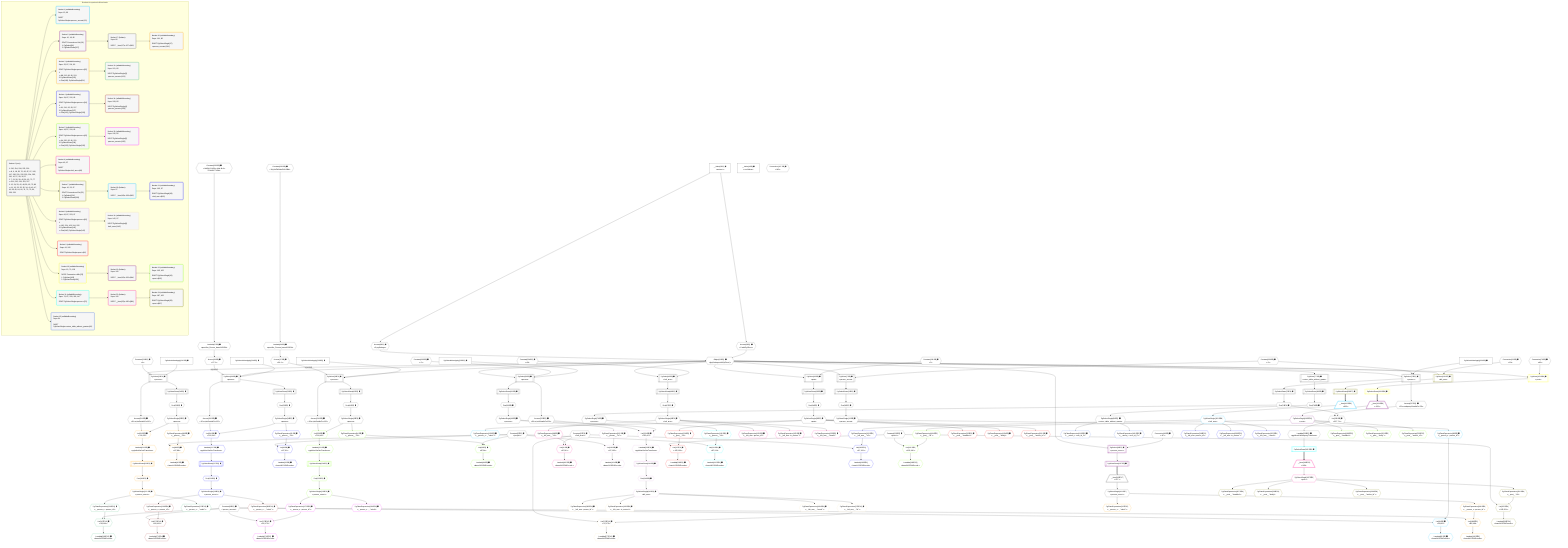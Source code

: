 %%{init: {'themeVariables': { 'fontSize': '12px'}}}%%
graph TD
    classDef path fill:#eee,stroke:#000,color:#000
    classDef plan fill:#fff,stroke-width:1px,color:#000
    classDef itemplan fill:#fff,stroke-width:2px,color:#000
    classDef unbatchedplan fill:#dff,stroke-width:1px,color:#000
    classDef sideeffectplan fill:#fcc,stroke-width:2px,color:#000
    classDef bucket fill:#f6f6f6,color:#000,stroke-width:2px,text-align:left

    subgraph "Buckets for queries/v4/rbac.basic"
    Bucket0("Bucket 0 (root)<br /><br />1: 210, 214, 218, 222, 226<br />ᐳ: 8, 9, 18, 53, 70, 82, 87, 97, 105, 147, 230, 231, 232, 233, 234, 235, 236, 10, 27, 28, 36, 37<br />2: 7, 21, 30, 39, 45, 56, 62, 72, 77<br />ᐳ: 211, 215, 219, 223, 227<br />3: 12, 24, 33, 42, 48, 59, 65, 75, 80<br />ᐳ: 11, 13, 23, 25, 32, 34, 41, 43, 47, 49, 58, 60, 64, 66, 74, 76, 79, 81, 228, 229"):::bucket
    Bucket1("Bucket 1 (nullableBoundary)<br />Deps: 13, 82<br /><br />ROOT PgSelectSingleᐸperson_secretᐳ[13]"):::bucket
    Bucket2("Bucket 2 (nullableBoundary)<br />Deps: 10, 18, 82<br /><br />ROOT Connectionᐸ16ᐳ[18]<br />1: PgSelect[86]<br />2: PgSelectRows[157]"):::bucket
    Bucket3("Bucket 3 (nullableBoundary)<br />Deps: 25, 87, 211, 82<br /><br />ROOT PgSelectSingleᐸpersonᐳ[25]<br />1: <br />ᐳ: 88, 212, 89, 90, 213<br />2: PgSelectRows[120]<br />ᐳ: First[119], PgSelectSingle[121]"):::bucket
    Bucket4("Bucket 4 (nullableBoundary)<br />Deps: 34, 87, 215, 82<br /><br />ROOT PgSelectSingleᐸpersonᐳ[34]<br />1: <br />ᐳ: 91, 216, 92, 93, 217<br />2: PgSelectRows[127]<br />ᐳ: First[126], PgSelectSingle[128]"):::bucket
    Bucket5("Bucket 5 (nullableBoundary)<br />Deps: 43, 87, 219, 82<br /><br />ROOT PgSelectSingleᐸpersonᐳ[43]<br />1: <br />ᐳ: 94, 220, 95, 96, 221<br />2: PgSelectRows[134]<br />ᐳ: First[133], PgSelectSingle[135]"):::bucket
    Bucket6("Bucket 6 (nullableBoundary)<br />Deps: 49, 97<br /><br />ROOT PgSelectSingleᐸleft_armᐳ[49]"):::bucket
    Bucket7("Bucket 7 (nullableBoundary)<br />Deps: 10, 53, 97<br /><br />ROOT Connectionᐸ51ᐳ[53]<br />1: PgSelect[101]<br />2: PgSelectRows[158]"):::bucket
    Bucket8("Bucket 8 (nullableBoundary)<br />Deps: 60, 87, 223, 97<br /><br />ROOT PgSelectSingleᐸpersonᐳ[60]<br />1: <br />ᐳ: 102, 224, 103, 104, 225<br />2: PgSelectRows[141]<br />ᐳ: First[140], PgSelectSingle[142]"):::bucket
    Bucket9("Bucket 9 (nullableBoundary)<br />Deps: 66, 105<br /><br />ROOT PgSelectSingleᐸpostᐳ[66]"):::bucket
    Bucket10("Bucket 10 (nullableBoundary)<br />Deps: 10, 70, 105<br /><br />ROOT Connectionᐸ68ᐳ[70]<br />1: PgSelect[109]<br />2: PgSelectRows[159]"):::bucket
    Bucket11("Bucket 11 (nullableBoundary)<br />Deps: 76, 87, 229, 105, 147<br /><br />ROOT PgSelectSingleᐸpersonᐳ[76]"):::bucket
    Bucket12("Bucket 12 (nullableBoundary)<br />Deps: 81<br /><br />ROOT PgSelectSingleᐸreturn_table_without_grantsᐳ[81]"):::bucket
    Bucket13("Bucket 13 (nullableBoundary)<br />Deps: 121, 82<br /><br />ROOT PgSelectSingle{3}ᐸperson_secretᐳ[121]"):::bucket
    Bucket14("Bucket 14 (nullableBoundary)<br />Deps: 128, 82<br /><br />ROOT PgSelectSingle{4}ᐸperson_secretᐳ[128]"):::bucket
    Bucket15("Bucket 15 (nullableBoundary)<br />Deps: 135, 82<br /><br />ROOT PgSelectSingle{5}ᐸperson_secretᐳ[135]"):::bucket
    Bucket16("Bucket 16 (nullableBoundary)<br />Deps: 142, 97<br /><br />ROOT PgSelectSingle{8}ᐸleft_armᐳ[142]"):::bucket
    Bucket17("Bucket 17 (listItem)<br />Deps: 82<br /><br />ROOT __Item{17}ᐸ157ᐳ[160]"):::bucket
    Bucket18("Bucket 18 (listItem)<br />Deps: 97<br /><br />ROOT __Item{18}ᐸ158ᐳ[162]"):::bucket
    Bucket19("Bucket 19 (listItem)<br />Deps: 105<br /><br />ROOT __Item{19}ᐸ159ᐳ[164]"):::bucket
    Bucket20("Bucket 20 (nullableBoundary)<br />Deps: 161, 82<br /><br />ROOT PgSelectSingle{17}ᐸperson_secretᐳ[161]"):::bucket
    Bucket21("Bucket 21 (nullableBoundary)<br />Deps: 163, 97<br /><br />ROOT PgSelectSingle{18}ᐸleft_armᐳ[163]"):::bucket
    Bucket22("Bucket 22 (nullableBoundary)<br />Deps: 165, 105<br /><br />ROOT PgSelectSingle{19}ᐸpostᐳ[165]"):::bucket
    Bucket23("Bucket 23 (listItem)<br />Deps: 105<br /><br />ROOT __Item{23}ᐸ185ᐳ[186]"):::bucket
    Bucket24("Bucket 24 (nullableBoundary)<br />Deps: 187, 105<br /><br />ROOT PgSelectSingle{23}ᐸpostᐳ[187]"):::bucket
    end
    Bucket0 --> Bucket1 & Bucket2 & Bucket3 & Bucket4 & Bucket5 & Bucket6 & Bucket7 & Bucket8 & Bucket9 & Bucket10 & Bucket11 & Bucket12
    Bucket2 --> Bucket17
    Bucket3 --> Bucket13
    Bucket4 --> Bucket14
    Bucket5 --> Bucket15
    Bucket7 --> Bucket18
    Bucket8 --> Bucket16
    Bucket10 --> Bucket19
    Bucket11 --> Bucket23
    Bucket17 --> Bucket20
    Bucket18 --> Bucket21
    Bucket19 --> Bucket22
    Bucket23 --> Bucket24

    %% plan dependencies
    PgSelect21[["PgSelect[21∈0] ➊<br />ᐸpersonᐳ"]]:::plan
    Object10{{"Object[10∈0] ➊<br />ᐸ{pgSettings,withPgClient}ᐳ"}}:::plan
    Constant231{{"Constant[231∈0] ➊<br />ᐸ1ᐳ"}}:::plan
    PgSelectInlineApply210["PgSelectInlineApply[210∈0] ➊"]:::plan
    Object10 & Constant231 & PgSelectInlineApply210 --> PgSelect21
    PgSelect30[["PgSelect[30∈0] ➊<br />ᐸpersonᐳ"]]:::plan
    Access28{{"Access[28∈0] ➊<br />ᐸ27.1ᐳ"}}:::plan
    PgSelectInlineApply214["PgSelectInlineApply[214∈0] ➊"]:::plan
    Access28 -->|rejectNull| PgSelect30
    Object10 & PgSelectInlineApply214 --> PgSelect30
    PgSelect39[["PgSelect[39∈0] ➊<br />ᐸpersonᐳ"]]:::plan
    Access37{{"Access[37∈0] ➊<br />ᐸ36.1ᐳ"}}:::plan
    PgSelectInlineApply218["PgSelectInlineApply[218∈0] ➊"]:::plan
    Access37 -->|rejectNull| PgSelect39
    Object10 & PgSelectInlineApply218 --> PgSelect39
    PgSelect56[["PgSelect[56∈0] ➊<br />ᐸpersonᐳ"]]:::plan
    Constant235{{"Constant[235∈0] ➊<br />ᐸ2ᐳ"}}:::plan
    PgSelectInlineApply222["PgSelectInlineApply[222∈0] ➊"]:::plan
    Object10 & Constant235 & PgSelectInlineApply222 --> PgSelect56
    PgSelect72[["PgSelect[72∈0] ➊<br />ᐸpersonᐳ"]]:::plan
    Constant230{{"Constant[230∈0] ➊<br />ᐸ3ᐳ"}}:::plan
    PgSelectInlineApply226["PgSelectInlineApply[226∈0] ➊"]:::plan
    Object10 & Constant230 & PgSelectInlineApply226 --> PgSelect72
    PgSelect7[["PgSelect[7∈0] ➊<br />ᐸperson_secretᐳ"]]:::plan
    Object10 & Constant230 --> PgSelect7
    Access8{{"Access[8∈0] ➊<br />ᐸ2.pgSettingsᐳ"}}:::plan
    Access9{{"Access[9∈0] ➊<br />ᐸ2.withPgClientᐳ"}}:::plan
    Access8 & Access9 --> Object10
    PgSelect45[["PgSelect[45∈0] ➊<br />ᐸleft_armᐳ"]]:::plan
    Constant234{{"Constant[234∈0] ➊<br />ᐸ42ᐳ"}}:::plan
    Object10 & Constant234 --> PgSelect45
    PgSelect62[["PgSelect[62∈0] ➊<br />ᐸpostᐳ"]]:::plan
    Constant236{{"Constant[236∈0] ➊<br />ᐸ7ᐳ"}}:::plan
    Object10 & Constant236 --> PgSelect62
    List228{{"List[228∈0] ➊<br />ᐸ227,74ᐳ"}}:::plan
    Access227{{"Access[227∈0] ➊<br />ᐸ72.m.subqueryDetailsFor178ᐳ"}}:::plan
    First74{{"First[74∈0] ➊"}}:::plan
    Access227 & First74 --> List228
    __Value2["__Value[2∈0] ➊<br />ᐸcontextᐳ"]:::plan
    __Value2 --> Access8
    __Value2 --> Access9
    First11{{"First[11∈0] ➊"}}:::plan
    PgSelectRows12[["PgSelectRows[12∈0] ➊"]]:::plan
    PgSelectRows12 --> First11
    PgSelect7 --> PgSelectRows12
    PgSelectSingle13{{"PgSelectSingle[13∈0] ➊<br />ᐸperson_secretᐳ"}}:::plan
    First11 --> PgSelectSingle13
    First23{{"First[23∈0] ➊"}}:::plan
    PgSelectRows24[["PgSelectRows[24∈0] ➊"]]:::plan
    PgSelectRows24 --> First23
    PgSelect21 --> PgSelectRows24
    PgSelectSingle25{{"PgSelectSingle[25∈0] ➊<br />ᐸpersonᐳ"}}:::plan
    First23 --> PgSelectSingle25
    Lambda27{{"Lambda[27∈0] ➊<br />ᐸspecifier_Person_base64JSONᐳ"}}:::plan
    Constant232{{"Constant[232∈0] ➊<br />ᐸ'fa4f3e13-456c-4a9e-8c1e-37a6e3177d0b'ᐳ"}}:::plan
    Constant232 --> Lambda27
    Lambda27 --> Access28
    First32{{"First[32∈0] ➊"}}:::plan
    PgSelectRows33[["PgSelectRows[33∈0] ➊"]]:::plan
    PgSelectRows33 --> First32
    PgSelect30 --> PgSelectRows33
    PgSelectSingle34{{"PgSelectSingle[34∈0] ➊<br />ᐸpersonᐳ"}}:::plan
    First32 --> PgSelectSingle34
    Lambda36{{"Lambda[36∈0] ➊<br />ᐸspecifier_Person_base64JSONᐳ"}}:::plan
    Constant233{{"Constant[233∈0] ➊<br />ᐸ'WyJwZW9wbGUiLDBd'ᐳ"}}:::plan
    Constant233 --> Lambda36
    Lambda36 --> Access37
    First41{{"First[41∈0] ➊"}}:::plan
    PgSelectRows42[["PgSelectRows[42∈0] ➊"]]:::plan
    PgSelectRows42 --> First41
    PgSelect39 --> PgSelectRows42
    PgSelectSingle43{{"PgSelectSingle[43∈0] ➊<br />ᐸpersonᐳ"}}:::plan
    First41 --> PgSelectSingle43
    First47{{"First[47∈0] ➊"}}:::plan
    PgSelectRows48[["PgSelectRows[48∈0] ➊"]]:::plan
    PgSelectRows48 --> First47
    PgSelect45 --> PgSelectRows48
    PgSelectSingle49{{"PgSelectSingle[49∈0] ➊<br />ᐸleft_armᐳ"}}:::plan
    First47 --> PgSelectSingle49
    First58{{"First[58∈0] ➊"}}:::plan
    PgSelectRows59[["PgSelectRows[59∈0] ➊"]]:::plan
    PgSelectRows59 --> First58
    PgSelect56 --> PgSelectRows59
    PgSelectSingle60{{"PgSelectSingle[60∈0] ➊<br />ᐸpersonᐳ"}}:::plan
    First58 --> PgSelectSingle60
    First64{{"First[64∈0] ➊"}}:::plan
    PgSelectRows65[["PgSelectRows[65∈0] ➊"]]:::plan
    PgSelectRows65 --> First64
    PgSelect62 --> PgSelectRows65
    PgSelectSingle66{{"PgSelectSingle[66∈0] ➊<br />ᐸpostᐳ"}}:::plan
    First64 --> PgSelectSingle66
    PgSelectRows75[["PgSelectRows[75∈0] ➊"]]:::plan
    PgSelectRows75 --> First74
    PgSelect72 --> PgSelectRows75
    PgSelectSingle76{{"PgSelectSingle[76∈0] ➊<br />ᐸpersonᐳ"}}:::plan
    First74 --> PgSelectSingle76
    PgSelect77[["PgSelect[77∈0] ➊<br />ᐸreturn_table_without_grantsᐳ"]]:::plan
    Object10 --> PgSelect77
    First79{{"First[79∈0] ➊"}}:::plan
    PgSelectRows80[["PgSelectRows[80∈0] ➊"]]:::plan
    PgSelectRows80 --> First79
    PgSelect77 --> PgSelectRows80
    PgSelectSingle81{{"PgSelectSingle[81∈0] ➊<br />ᐸreturn_table_without_grantsᐳ"}}:::plan
    First79 --> PgSelectSingle81
    Access211{{"Access[211∈0] ➊<br />ᐸ21.m.joinDetailsFor115ᐳ"}}:::plan
    PgSelect21 --> Access211
    Access215{{"Access[215∈0] ➊<br />ᐸ30.m.joinDetailsFor122ᐳ"}}:::plan
    PgSelect30 --> Access215
    Access219{{"Access[219∈0] ➊<br />ᐸ39.m.joinDetailsFor129ᐳ"}}:::plan
    PgSelect39 --> Access219
    Access223{{"Access[223∈0] ➊<br />ᐸ56.m.joinDetailsFor136ᐳ"}}:::plan
    PgSelect56 --> Access223
    PgSelect72 --> Access227
    Lambda229{{"Lambda[229∈0] ➊<br />ᐸpgInlineViaSubqueryTransformᐳ"}}:::plan
    List228 --> Lambda229
    __Value4["__Value[4∈0] ➊<br />ᐸrootValueᐳ"]:::plan
    Connection18{{"Connection[18∈0] ➊<br />ᐸ16ᐳ"}}:::plan
    Connection53{{"Connection[53∈0] ➊<br />ᐸ51ᐳ"}}:::plan
    Connection70{{"Connection[70∈0] ➊<br />ᐸ68ᐳ"}}:::plan
    Constant82{{"Constant[82∈0] ➊<br />ᐸ'person_secrets'ᐳ"}}:::plan
    Constant87{{"Constant[87∈0] ➊<br />ᐸ'people'ᐳ"}}:::plan
    Constant97{{"Constant[97∈0] ➊<br />ᐸ'left_arms'ᐳ"}}:::plan
    Constant105{{"Constant[105∈0] ➊<br />ᐸ'posts'ᐳ"}}:::plan
    Connection147{{"Connection[147∈0] ➊<br />ᐸ143ᐳ"}}:::plan
    List84{{"List[84∈1] ➊<br />ᐸ82,83ᐳ"}}:::plan
    PgClassExpression83{{"PgClassExpression[83∈1] ➊<br />ᐸ__person_s...person_id”ᐳ"}}:::plan
    Constant82 & PgClassExpression83 --> List84
    PgSelectSingle13 --> PgClassExpression83
    Lambda85{{"Lambda[85∈1] ➊<br />ᐸbase64JSONEncodeᐳ"}}:::plan
    List84 --> Lambda85
    PgClassExpression150{{"PgClassExpression[150∈1] ➊<br />ᐸ__person_s..._.”sekrit”ᐳ"}}:::plan
    PgSelectSingle13 --> PgClassExpression150
    PgSelect86[["PgSelect[86∈2] ➊<br />ᐸperson_secretᐳ"]]:::plan
    Object10 & Connection18 --> PgSelect86
    PgSelectRows157[["PgSelectRows[157∈2] ➊"]]:::plan
    PgSelect86 --> PgSelectRows157
    List89{{"List[89∈3] ➊<br />ᐸ87,88ᐳ"}}:::plan
    PgClassExpression88{{"PgClassExpression[88∈3] ➊<br />ᐸ__person__.”id”ᐳ"}}:::plan
    Constant87 & PgClassExpression88 --> List89
    List212{{"List[212∈3] ➊<br />ᐸ211,25ᐳ"}}:::plan
    Access211 & PgSelectSingle25 --> List212
    PgSelectSingle25 --> PgClassExpression88
    Lambda90{{"Lambda[90∈3] ➊<br />ᐸbase64JSONEncodeᐳ"}}:::plan
    List89 --> Lambda90
    First119{{"First[119∈3] ➊"}}:::plan
    PgSelectRows120[["PgSelectRows[120∈3] ➊"]]:::plan
    PgSelectRows120 --> First119
    Lambda213{{"Lambda[213∈3] ➊<br />ᐸpgInlineViaJoinTransformᐳ"}}:::plan
    Lambda213 --> PgSelectRows120
    PgSelectSingle121{{"PgSelectSingle[121∈3] ➊<br />ᐸperson_secretᐳ"}}:::plan
    First119 --> PgSelectSingle121
    List212 --> Lambda213
    List92{{"List[92∈4] ➊<br />ᐸ87,91ᐳ"}}:::plan
    PgClassExpression91{{"PgClassExpression[91∈4] ➊<br />ᐸ__person__.”id”ᐳ"}}:::plan
    Constant87 & PgClassExpression91 --> List92
    List216{{"List[216∈4] ➊<br />ᐸ215,34ᐳ"}}:::plan
    Access215 & PgSelectSingle34 --> List216
    PgSelectSingle34 --> PgClassExpression91
    Lambda93{{"Lambda[93∈4] ➊<br />ᐸbase64JSONEncodeᐳ"}}:::plan
    List92 --> Lambda93
    First126{{"First[126∈4] ➊"}}:::plan
    PgSelectRows127[["PgSelectRows[127∈4] ➊"]]:::plan
    PgSelectRows127 --> First126
    Lambda217{{"Lambda[217∈4] ➊<br />ᐸpgInlineViaJoinTransformᐳ"}}:::plan
    Lambda217 --> PgSelectRows127
    PgSelectSingle128{{"PgSelectSingle[128∈4] ➊<br />ᐸperson_secretᐳ"}}:::plan
    First126 --> PgSelectSingle128
    List216 --> Lambda217
    List95{{"List[95∈5] ➊<br />ᐸ87,94ᐳ"}}:::plan
    PgClassExpression94{{"PgClassExpression[94∈5] ➊<br />ᐸ__person__.”id”ᐳ"}}:::plan
    Constant87 & PgClassExpression94 --> List95
    List220{{"List[220∈5] ➊<br />ᐸ219,43ᐳ"}}:::plan
    Access219 & PgSelectSingle43 --> List220
    PgSelectSingle43 --> PgClassExpression94
    Lambda96{{"Lambda[96∈5] ➊<br />ᐸbase64JSONEncodeᐳ"}}:::plan
    List95 --> Lambda96
    First133{{"First[133∈5] ➊"}}:::plan
    PgSelectRows134[["PgSelectRows[134∈5] ➊"]]:::plan
    PgSelectRows134 --> First133
    Lambda221{{"Lambda[221∈5] ➊<br />ᐸpgInlineViaJoinTransformᐳ"}}:::plan
    Lambda221 --> PgSelectRows134
    PgSelectSingle135{{"PgSelectSingle[135∈5] ➊<br />ᐸperson_secretᐳ"}}:::plan
    First133 --> PgSelectSingle135
    List220 --> Lambda221
    List99{{"List[99∈6] ➊<br />ᐸ97,98ᐳ"}}:::plan
    PgClassExpression98{{"PgClassExpression[98∈6] ➊<br />ᐸ__left_arm__.”id”ᐳ"}}:::plan
    Constant97 & PgClassExpression98 --> List99
    PgSelectSingle49 --> PgClassExpression98
    Lambda100{{"Lambda[100∈6] ➊<br />ᐸbase64JSONEncodeᐳ"}}:::plan
    List99 --> Lambda100
    PgClassExpression151{{"PgClassExpression[151∈6] ➊<br />ᐸ__left_arm...person_id”ᐳ"}}:::plan
    PgSelectSingle49 --> PgClassExpression151
    PgClassExpression153{{"PgClassExpression[153∈6] ➊<br />ᐸ__left_arm...in_metres”ᐳ"}}:::plan
    PgSelectSingle49 --> PgClassExpression153
    PgClassExpression155{{"PgClassExpression[155∈6] ➊<br />ᐸ__left_arm__.”mood”ᐳ"}}:::plan
    PgSelectSingle49 --> PgClassExpression155
    PgSelect101[["PgSelect[101∈7] ➊<br />ᐸleft_armᐳ"]]:::plan
    Object10 & Connection53 --> PgSelect101
    PgSelectRows158[["PgSelectRows[158∈7] ➊"]]:::plan
    PgSelect101 --> PgSelectRows158
    List103{{"List[103∈8] ➊<br />ᐸ87,102ᐳ"}}:::plan
    PgClassExpression102{{"PgClassExpression[102∈8] ➊<br />ᐸ__person__.”id”ᐳ"}}:::plan
    Constant87 & PgClassExpression102 --> List103
    List224{{"List[224∈8] ➊<br />ᐸ223,60ᐳ"}}:::plan
    Access223 & PgSelectSingle60 --> List224
    PgSelectSingle60 --> PgClassExpression102
    Lambda104{{"Lambda[104∈8] ➊<br />ᐸbase64JSONEncodeᐳ"}}:::plan
    List103 --> Lambda104
    First140{{"First[140∈8] ➊"}}:::plan
    PgSelectRows141[["PgSelectRows[141∈8] ➊"]]:::plan
    PgSelectRows141 --> First140
    Lambda225{{"Lambda[225∈8] ➊<br />ᐸpgInlineViaJoinTransformᐳ"}}:::plan
    Lambda225 --> PgSelectRows141
    PgSelectSingle142{{"PgSelectSingle[142∈8] ➊<br />ᐸleft_armᐳ"}}:::plan
    First140 --> PgSelectSingle142
    List224 --> Lambda225
    List107{{"List[107∈9] ➊<br />ᐸ105,106ᐳ"}}:::plan
    PgClassExpression106{{"PgClassExpression[106∈9] ➊<br />ᐸ__post__.”id”ᐳ"}}:::plan
    Constant105 & PgClassExpression106 --> List107
    PgSelectSingle66 --> PgClassExpression106
    Lambda108{{"Lambda[108∈9] ➊<br />ᐸbase64JSONEncodeᐳ"}}:::plan
    List107 --> Lambda108
    PgClassExpression152{{"PgClassExpression[152∈9] ➊<br />ᐸ__post__.”headline”ᐳ"}}:::plan
    PgSelectSingle66 --> PgClassExpression152
    PgClassExpression154{{"PgClassExpression[154∈9] ➊<br />ᐸ__post__.”body”ᐳ"}}:::plan
    PgSelectSingle66 --> PgClassExpression154
    PgClassExpression156{{"PgClassExpression[156∈9] ➊<br />ᐸ__post__.”author_id”ᐳ"}}:::plan
    PgSelectSingle66 --> PgClassExpression156
    PgSelect109[["PgSelect[109∈10] ➊<br />ᐸpostᐳ"]]:::plan
    Object10 & Connection70 --> PgSelect109
    PgSelectRows159[["PgSelectRows[159∈10] ➊"]]:::plan
    PgSelect109 --> PgSelectRows159
    List111{{"List[111∈11] ➊<br />ᐸ87,110ᐳ"}}:::plan
    PgClassExpression110{{"PgClassExpression[110∈11] ➊<br />ᐸ__person__.”id”ᐳ"}}:::plan
    Constant87 & PgClassExpression110 --> List111
    PgSelectSingle76 --> PgClassExpression110
    Lambda112{{"Lambda[112∈11] ➊<br />ᐸbase64JSONEncodeᐳ"}}:::plan
    List111 --> Lambda112
    PgSelectRows185[["PgSelectRows[185∈11] ➊"]]:::plan
    Lambda229 --> PgSelectRows185
    PgClassExpression113{{"PgClassExpression[113∈12] ➊<br />ᐸ__return_t...rson_id_1”ᐳ"}}:::plan
    PgSelectSingle81 --> PgClassExpression113
    PgClassExpression149{{"PgClassExpression[149∈12] ➊<br />ᐸ__return_t...rson_id_2”ᐳ"}}:::plan
    PgSelectSingle81 --> PgClassExpression149
    List167{{"List[167∈13] ➊<br />ᐸ82,166ᐳ"}}:::plan
    PgClassExpression166{{"PgClassExpression[166∈13] ➊<br />ᐸ__person_s...person_id”ᐳ"}}:::plan
    Constant82 & PgClassExpression166 --> List167
    PgSelectSingle121 --> PgClassExpression166
    Lambda168{{"Lambda[168∈13] ➊<br />ᐸbase64JSONEncodeᐳ"}}:::plan
    List167 --> Lambda168
    PgClassExpression179{{"PgClassExpression[179∈13] ➊<br />ᐸ__person_s..._.”sekrit”ᐳ"}}:::plan
    PgSelectSingle121 --> PgClassExpression179
    List170{{"List[170∈14] ➊<br />ᐸ82,169ᐳ"}}:::plan
    PgClassExpression169{{"PgClassExpression[169∈14] ➊<br />ᐸ__person_s...person_id”ᐳ"}}:::plan
    Constant82 & PgClassExpression169 --> List170
    PgSelectSingle128 --> PgClassExpression169
    Lambda171{{"Lambda[171∈14] ➊<br />ᐸbase64JSONEncodeᐳ"}}:::plan
    List170 --> Lambda171
    PgClassExpression180{{"PgClassExpression[180∈14] ➊<br />ᐸ__person_s..._.”sekrit”ᐳ"}}:::plan
    PgSelectSingle128 --> PgClassExpression180
    List173{{"List[173∈15] ➊<br />ᐸ82,172ᐳ"}}:::plan
    PgClassExpression172{{"PgClassExpression[172∈15] ➊<br />ᐸ__person_s...person_id”ᐳ"}}:::plan
    Constant82 & PgClassExpression172 --> List173
    PgSelectSingle135 --> PgClassExpression172
    Lambda174{{"Lambda[174∈15] ➊<br />ᐸbase64JSONEncodeᐳ"}}:::plan
    List173 --> Lambda174
    PgClassExpression181{{"PgClassExpression[181∈15] ➊<br />ᐸ__person_s..._.”sekrit”ᐳ"}}:::plan
    PgSelectSingle135 --> PgClassExpression181
    List176{{"List[176∈16] ➊<br />ᐸ97,175ᐳ"}}:::plan
    PgClassExpression175{{"PgClassExpression[175∈16] ➊<br />ᐸ__left_arm__.”id”ᐳ"}}:::plan
    Constant97 & PgClassExpression175 --> List176
    PgSelectSingle142 --> PgClassExpression175
    Lambda177{{"Lambda[177∈16] ➊<br />ᐸbase64JSONEncodeᐳ"}}:::plan
    List176 --> Lambda177
    PgClassExpression182{{"PgClassExpression[182∈16] ➊<br />ᐸ__left_arm...person_id”ᐳ"}}:::plan
    PgSelectSingle142 --> PgClassExpression182
    PgClassExpression183{{"PgClassExpression[183∈16] ➊<br />ᐸ__left_arm...in_metres”ᐳ"}}:::plan
    PgSelectSingle142 --> PgClassExpression183
    PgClassExpression184{{"PgClassExpression[184∈16] ➊<br />ᐸ__left_arm__.”mood”ᐳ"}}:::plan
    PgSelectSingle142 --> PgClassExpression184
    __Item160[/"__Item[160∈17]<br />ᐸ157ᐳ"\]:::itemplan
    PgSelectRows157 ==> __Item160
    PgSelectSingle161{{"PgSelectSingle[161∈17]<br />ᐸperson_secretᐳ"}}:::plan
    __Item160 --> PgSelectSingle161
    __Item162[/"__Item[162∈18]<br />ᐸ158ᐳ"\]:::itemplan
    PgSelectRows158 ==> __Item162
    PgSelectSingle163{{"PgSelectSingle[163∈18]<br />ᐸleft_armᐳ"}}:::plan
    __Item162 --> PgSelectSingle163
    __Item164[/"__Item[164∈19]<br />ᐸ159ᐳ"\]:::itemplan
    PgSelectRows159 ==> __Item164
    PgSelectSingle165{{"PgSelectSingle[165∈19]<br />ᐸpostᐳ"}}:::plan
    __Item164 --> PgSelectSingle165
    List189{{"List[189∈20]<br />ᐸ82,188ᐳ"}}:::plan
    PgClassExpression188{{"PgClassExpression[188∈20]<br />ᐸ__person_s...person_id”ᐳ"}}:::plan
    Constant82 & PgClassExpression188 --> List189
    PgSelectSingle161 --> PgClassExpression188
    Lambda190{{"Lambda[190∈20]<br />ᐸbase64JSONEncodeᐳ"}}:::plan
    List189 --> Lambda190
    PgClassExpression197{{"PgClassExpression[197∈20]<br />ᐸ__person_s..._.”sekrit”ᐳ"}}:::plan
    PgSelectSingle161 --> PgClassExpression197
    List192{{"List[192∈21]<br />ᐸ97,191ᐳ"}}:::plan
    PgClassExpression191{{"PgClassExpression[191∈21]<br />ᐸ__left_arm__.”id”ᐳ"}}:::plan
    Constant97 & PgClassExpression191 --> List192
    PgSelectSingle163 --> PgClassExpression191
    Lambda193{{"Lambda[193∈21]<br />ᐸbase64JSONEncodeᐳ"}}:::plan
    List192 --> Lambda193
    PgClassExpression198{{"PgClassExpression[198∈21]<br />ᐸ__left_arm...person_id”ᐳ"}}:::plan
    PgSelectSingle163 --> PgClassExpression198
    PgClassExpression200{{"PgClassExpression[200∈21]<br />ᐸ__left_arm...in_metres”ᐳ"}}:::plan
    PgSelectSingle163 --> PgClassExpression200
    PgClassExpression202{{"PgClassExpression[202∈21]<br />ᐸ__left_arm__.”mood”ᐳ"}}:::plan
    PgSelectSingle163 --> PgClassExpression202
    List195{{"List[195∈22]<br />ᐸ105,194ᐳ"}}:::plan
    PgClassExpression194{{"PgClassExpression[194∈22]<br />ᐸ__post__.”id”ᐳ"}}:::plan
    Constant105 & PgClassExpression194 --> List195
    PgSelectSingle165 --> PgClassExpression194
    Lambda196{{"Lambda[196∈22]<br />ᐸbase64JSONEncodeᐳ"}}:::plan
    List195 --> Lambda196
    PgClassExpression199{{"PgClassExpression[199∈22]<br />ᐸ__post__.”headline”ᐳ"}}:::plan
    PgSelectSingle165 --> PgClassExpression199
    PgClassExpression201{{"PgClassExpression[201∈22]<br />ᐸ__post__.”body”ᐳ"}}:::plan
    PgSelectSingle165 --> PgClassExpression201
    PgClassExpression203{{"PgClassExpression[203∈22]<br />ᐸ__post__.”author_id”ᐳ"}}:::plan
    PgSelectSingle165 --> PgClassExpression203
    __Item186[/"__Item[186∈23]<br />ᐸ185ᐳ"\]:::itemplan
    PgSelectRows185 ==> __Item186
    PgSelectSingle187{{"PgSelectSingle[187∈23]<br />ᐸpostᐳ"}}:::plan
    __Item186 --> PgSelectSingle187
    List205{{"List[205∈24]<br />ᐸ105,204ᐳ"}}:::plan
    PgClassExpression204{{"PgClassExpression[204∈24]<br />ᐸ__post__.”id”ᐳ"}}:::plan
    Constant105 & PgClassExpression204 --> List205
    PgSelectSingle187 --> PgClassExpression204
    Lambda206{{"Lambda[206∈24]<br />ᐸbase64JSONEncodeᐳ"}}:::plan
    List205 --> Lambda206
    PgClassExpression207{{"PgClassExpression[207∈24]<br />ᐸ__post__.”headline”ᐳ"}}:::plan
    PgSelectSingle187 --> PgClassExpression207
    PgClassExpression208{{"PgClassExpression[208∈24]<br />ᐸ__post__.”body”ᐳ"}}:::plan
    PgSelectSingle187 --> PgClassExpression208
    PgClassExpression209{{"PgClassExpression[209∈24]<br />ᐸ__post__.”author_id”ᐳ"}}:::plan
    PgSelectSingle187 --> PgClassExpression209

    %% define steps
    classDef bucket0 stroke:#696969
    class Bucket0,__Value2,__Value4,PgSelect7,Access8,Access9,Object10,First11,PgSelectRows12,PgSelectSingle13,Connection18,PgSelect21,First23,PgSelectRows24,PgSelectSingle25,Lambda27,Access28,PgSelect30,First32,PgSelectRows33,PgSelectSingle34,Lambda36,Access37,PgSelect39,First41,PgSelectRows42,PgSelectSingle43,PgSelect45,First47,PgSelectRows48,PgSelectSingle49,Connection53,PgSelect56,First58,PgSelectRows59,PgSelectSingle60,PgSelect62,First64,PgSelectRows65,PgSelectSingle66,Connection70,PgSelect72,First74,PgSelectRows75,PgSelectSingle76,PgSelect77,First79,PgSelectRows80,PgSelectSingle81,Constant82,Constant87,Constant97,Constant105,Connection147,PgSelectInlineApply210,Access211,PgSelectInlineApply214,Access215,PgSelectInlineApply218,Access219,PgSelectInlineApply222,Access223,PgSelectInlineApply226,Access227,List228,Lambda229,Constant230,Constant231,Constant232,Constant233,Constant234,Constant235,Constant236 bucket0
    classDef bucket1 stroke:#00bfff
    class Bucket1,PgClassExpression83,List84,Lambda85,PgClassExpression150 bucket1
    classDef bucket2 stroke:#7f007f
    class Bucket2,PgSelect86,PgSelectRows157 bucket2
    classDef bucket3 stroke:#ffa500
    class Bucket3,PgClassExpression88,List89,Lambda90,First119,PgSelectRows120,PgSelectSingle121,List212,Lambda213 bucket3
    classDef bucket4 stroke:#0000ff
    class Bucket4,PgClassExpression91,List92,Lambda93,First126,PgSelectRows127,PgSelectSingle128,List216,Lambda217 bucket4
    classDef bucket5 stroke:#7fff00
    class Bucket5,PgClassExpression94,List95,Lambda96,First133,PgSelectRows134,PgSelectSingle135,List220,Lambda221 bucket5
    classDef bucket6 stroke:#ff1493
    class Bucket6,PgClassExpression98,List99,Lambda100,PgClassExpression151,PgClassExpression153,PgClassExpression155 bucket6
    classDef bucket7 stroke:#808000
    class Bucket7,PgSelect101,PgSelectRows158 bucket7
    classDef bucket8 stroke:#dda0dd
    class Bucket8,PgClassExpression102,List103,Lambda104,First140,PgSelectRows141,PgSelectSingle142,List224,Lambda225 bucket8
    classDef bucket9 stroke:#ff0000
    class Bucket9,PgClassExpression106,List107,Lambda108,PgClassExpression152,PgClassExpression154,PgClassExpression156 bucket9
    classDef bucket10 stroke:#ffff00
    class Bucket10,PgSelect109,PgSelectRows159 bucket10
    classDef bucket11 stroke:#00ffff
    class Bucket11,PgClassExpression110,List111,Lambda112,PgSelectRows185 bucket11
    classDef bucket12 stroke:#4169e1
    class Bucket12,PgClassExpression113,PgClassExpression149 bucket12
    classDef bucket13 stroke:#3cb371
    class Bucket13,PgClassExpression166,List167,Lambda168,PgClassExpression179 bucket13
    classDef bucket14 stroke:#a52a2a
    class Bucket14,PgClassExpression169,List170,Lambda171,PgClassExpression180 bucket14
    classDef bucket15 stroke:#ff00ff
    class Bucket15,PgClassExpression172,List173,Lambda174,PgClassExpression181 bucket15
    classDef bucket16 stroke:#f5deb3
    class Bucket16,PgClassExpression175,List176,Lambda177,PgClassExpression182,PgClassExpression183,PgClassExpression184 bucket16
    classDef bucket17 stroke:#696969
    class Bucket17,__Item160,PgSelectSingle161 bucket17
    classDef bucket18 stroke:#00bfff
    class Bucket18,__Item162,PgSelectSingle163 bucket18
    classDef bucket19 stroke:#7f007f
    class Bucket19,__Item164,PgSelectSingle165 bucket19
    classDef bucket20 stroke:#ffa500
    class Bucket20,PgClassExpression188,List189,Lambda190,PgClassExpression197 bucket20
    classDef bucket21 stroke:#0000ff
    class Bucket21,PgClassExpression191,List192,Lambda193,PgClassExpression198,PgClassExpression200,PgClassExpression202 bucket21
    classDef bucket22 stroke:#7fff00
    class Bucket22,PgClassExpression194,List195,Lambda196,PgClassExpression199,PgClassExpression201,PgClassExpression203 bucket22
    classDef bucket23 stroke:#ff1493
    class Bucket23,__Item186,PgSelectSingle187 bucket23
    classDef bucket24 stroke:#808000
    class Bucket24,PgClassExpression204,List205,Lambda206,PgClassExpression207,PgClassExpression208,PgClassExpression209 bucket24